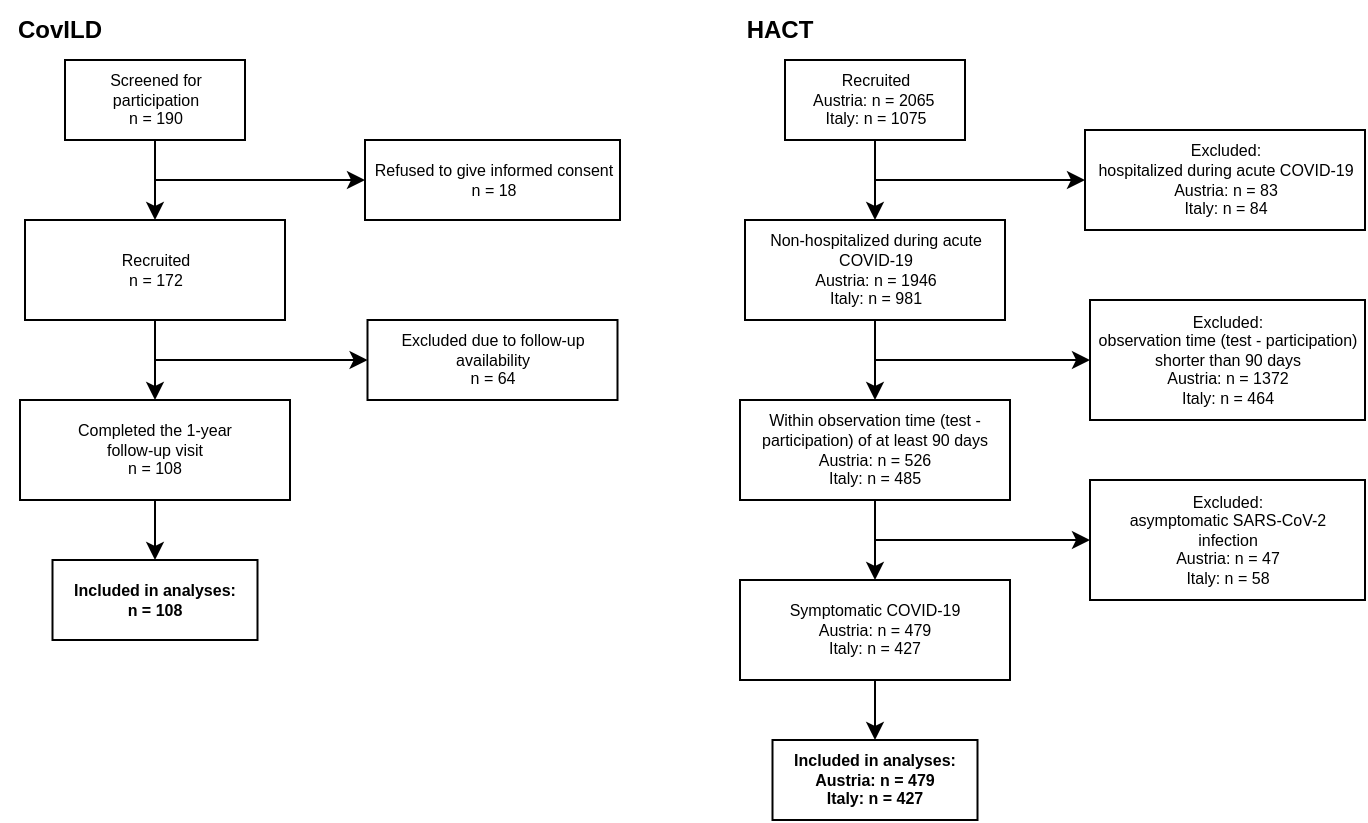 <mxfile version="18.0.1" type="device"><diagram id="kymrSNZIO9Yu_4YMd4-S" name="Page-1"><mxGraphModel dx="760" dy="597" grid="1" gridSize="10" guides="1" tooltips="1" connect="1" arrows="1" fold="1" page="1" pageScale="1" pageWidth="690" pageHeight="980" math="0" shadow="0"><root><mxCell id="0"/><mxCell id="1" parent="0"/><mxCell id="g5Aw3cn5REU3yigZvrN2-14" value="CovILD" style="text;html=1;strokeColor=none;fillColor=none;align=center;verticalAlign=middle;whiteSpace=wrap;rounded=0;fontSize=12;fontStyle=1" parent="1" vertex="1"><mxGeometry width="60" height="30" as="geometry"/></mxCell><mxCell id="g5Aw3cn5REU3yigZvrN2-15" value="HACT" style="text;html=1;strokeColor=none;fillColor=none;align=center;verticalAlign=middle;whiteSpace=wrap;rounded=0;fontSize=12;fontStyle=1" parent="1" vertex="1"><mxGeometry x="360" width="60" height="30" as="geometry"/></mxCell><mxCell id="g5Aw3cn5REU3yigZvrN2-3" value="Screened for participation&lt;br style=&quot;font-size: 8px&quot;&gt;n = 190" style="rounded=0;whiteSpace=wrap;html=1;fontSize=8;" parent="1" vertex="1"><mxGeometry x="32.5" y="30" width="90" height="40" as="geometry"/></mxCell><mxCell id="g5Aw3cn5REU3yigZvrN2-4" value="Recruited&lt;br&gt;n = 172" style="rounded=0;whiteSpace=wrap;html=1;fontSize=8;" parent="1" vertex="1"><mxGeometry x="12.5" y="110" width="130" height="50" as="geometry"/></mxCell><mxCell id="g5Aw3cn5REU3yigZvrN2-5" style="edgeStyle=orthogonalEdgeStyle;rounded=0;orthogonalLoop=1;jettySize=auto;html=1;entryX=0.5;entryY=0;entryDx=0;entryDy=0;fontSize=8;" parent="1" source="g5Aw3cn5REU3yigZvrN2-3" target="g5Aw3cn5REU3yigZvrN2-4" edge="1"><mxGeometry x="10" y="30" as="geometry"/></mxCell><mxCell id="g5Aw3cn5REU3yigZvrN2-6" value="Completed the 1-year &lt;br&gt;follow-up visit&lt;br&gt;n = 108" style="rounded=0;whiteSpace=wrap;html=1;fontSize=8;" parent="1" vertex="1"><mxGeometry x="10" y="200" width="135" height="50" as="geometry"/></mxCell><mxCell id="g5Aw3cn5REU3yigZvrN2-7" style="edgeStyle=orthogonalEdgeStyle;rounded=0;orthogonalLoop=1;jettySize=auto;html=1;entryX=0.5;entryY=0;entryDx=0;entryDy=0;fontSize=8;" parent="1" source="g5Aw3cn5REU3yigZvrN2-4" target="g5Aw3cn5REU3yigZvrN2-6" edge="1"><mxGeometry x="10" y="30" as="geometry"/></mxCell><mxCell id="g5Aw3cn5REU3yigZvrN2-8" value="Included in analyses:&lt;br style=&quot;font-size: 8px&quot;&gt;n = 108" style="rounded=0;whiteSpace=wrap;html=1;fontStyle=1;fontSize=8;" parent="1" vertex="1"><mxGeometry x="26.25" y="280" width="102.5" height="40" as="geometry"/></mxCell><mxCell id="g5Aw3cn5REU3yigZvrN2-9" style="edgeStyle=orthogonalEdgeStyle;rounded=0;orthogonalLoop=1;jettySize=auto;html=1;entryX=0.5;entryY=0;entryDx=0;entryDy=0;fontSize=8;" parent="1" source="g5Aw3cn5REU3yigZvrN2-6" target="g5Aw3cn5REU3yigZvrN2-8" edge="1"><mxGeometry x="10" y="30" as="geometry"/></mxCell><mxCell id="g5Aw3cn5REU3yigZvrN2-10" value="Refused to give informed consent&lt;br&gt;n = 18" style="rounded=0;whiteSpace=wrap;html=1;fontSize=8;" parent="1" vertex="1"><mxGeometry x="182.5" y="70" width="127.5" height="40" as="geometry"/></mxCell><mxCell id="g5Aw3cn5REU3yigZvrN2-11" style="edgeStyle=orthogonalEdgeStyle;rounded=0;orthogonalLoop=1;jettySize=auto;html=1;entryX=0;entryY=0.5;entryDx=0;entryDy=0;fontSize=8;" parent="1" source="g5Aw3cn5REU3yigZvrN2-3" target="g5Aw3cn5REU3yigZvrN2-10" edge="1"><mxGeometry x="10" y="30" as="geometry"><Array as="points"><mxPoint x="77.5" y="90"/></Array></mxGeometry></mxCell><mxCell id="g5Aw3cn5REU3yigZvrN2-12" value="Excluded due to follow-up availability&lt;br&gt;n = 64" style="rounded=0;whiteSpace=wrap;html=1;fontSize=8;" parent="1" vertex="1"><mxGeometry x="183.75" y="160" width="125" height="40" as="geometry"/></mxCell><mxCell id="g5Aw3cn5REU3yigZvrN2-13" style="edgeStyle=orthogonalEdgeStyle;rounded=0;orthogonalLoop=1;jettySize=auto;html=1;entryX=0;entryY=0.5;entryDx=0;entryDy=0;fontSize=8;" parent="1" source="g5Aw3cn5REU3yigZvrN2-4" target="g5Aw3cn5REU3yigZvrN2-12" edge="1"><mxGeometry x="10" y="30" as="geometry"><Array as="points"><mxPoint x="77.5" y="180"/><mxPoint x="184.5" y="180"/></Array></mxGeometry></mxCell><mxCell id="_BLpWY3MZK7QqgqzMw1A-1" value="Recruited&lt;br style=&quot;font-size: 8px&quot;&gt;Austria: n = 2065&amp;nbsp;&lt;br&gt;Italy: n = 1075" style="rounded=0;whiteSpace=wrap;html=1;fontSize=8;" parent="1" vertex="1"><mxGeometry x="392.5" y="30" width="90" height="40" as="geometry"/></mxCell><mxCell id="_BLpWY3MZK7QqgqzMw1A-2" value="Non-hospitalized during acute COVID-19&lt;br style=&quot;font-size: 8px&quot;&gt;Austria: n = 1946&lt;br&gt;Italy: n = 981" style="rounded=0;whiteSpace=wrap;html=1;fontSize=8;" parent="1" vertex="1"><mxGeometry x="372.5" y="110" width="130" height="50" as="geometry"/></mxCell><mxCell id="_BLpWY3MZK7QqgqzMw1A-10" style="edgeStyle=orthogonalEdgeStyle;rounded=0;orthogonalLoop=1;jettySize=auto;html=1;entryX=0.5;entryY=0;entryDx=0;entryDy=0;fontSize=8;" parent="1" source="_BLpWY3MZK7QqgqzMw1A-1" target="_BLpWY3MZK7QqgqzMw1A-2" edge="1"><mxGeometry relative="1" as="geometry"/></mxCell><mxCell id="6IePGwKyddTKPxBZfS33-2" style="edgeStyle=orthogonalEdgeStyle;rounded=0;orthogonalLoop=1;jettySize=auto;html=1;exitX=0.5;exitY=1;exitDx=0;exitDy=0;entryX=0.5;entryY=0;entryDx=0;entryDy=0;" edge="1" parent="1" source="_BLpWY3MZK7QqgqzMw1A-3" target="6IePGwKyddTKPxBZfS33-1"><mxGeometry relative="1" as="geometry"/></mxCell><mxCell id="6IePGwKyddTKPxBZfS33-5" style="edgeStyle=orthogonalEdgeStyle;rounded=0;orthogonalLoop=1;jettySize=auto;html=1;entryX=0;entryY=0.5;entryDx=0;entryDy=0;" edge="1" parent="1" source="_BLpWY3MZK7QqgqzMw1A-3" target="6IePGwKyddTKPxBZfS33-4"><mxGeometry relative="1" as="geometry"><Array as="points"><mxPoint x="438" y="270"/></Array></mxGeometry></mxCell><mxCell id="_BLpWY3MZK7QqgqzMw1A-3" value="Within observation time (test - participation) of at least 90 days&lt;br style=&quot;font-size: 8px&quot;&gt;Austria: n = 526&lt;br&gt;Italy: n = 485" style="rounded=0;whiteSpace=wrap;html=1;fontSize=8;" parent="1" vertex="1"><mxGeometry x="370" y="200" width="135" height="50" as="geometry"/></mxCell><mxCell id="_BLpWY3MZK7QqgqzMw1A-11" style="edgeStyle=orthogonalEdgeStyle;rounded=0;orthogonalLoop=1;jettySize=auto;html=1;entryX=0.5;entryY=0;entryDx=0;entryDy=0;fontSize=8;" parent="1" source="_BLpWY3MZK7QqgqzMw1A-2" target="_BLpWY3MZK7QqgqzMw1A-3" edge="1"><mxGeometry relative="1" as="geometry"/></mxCell><mxCell id="_BLpWY3MZK7QqgqzMw1A-4" value="Included in analyses:&lt;br style=&quot;font-size: 8px&quot;&gt;Austria: n = 479&lt;br&gt;Italy: n = 427" style="rounded=0;whiteSpace=wrap;html=1;fontStyle=1;fontSize=8;" parent="1" vertex="1"><mxGeometry x="386.25" y="370" width="102.5" height="40" as="geometry"/></mxCell><mxCell id="_BLpWY3MZK7QqgqzMw1A-7" value="Excluded: &lt;br&gt;hospitalized during acute COVID-19&lt;br&gt;Austria: n = 83&lt;br&gt;Italy: n = 84" style="rounded=0;whiteSpace=wrap;html=1;fontSize=8;" parent="1" vertex="1"><mxGeometry x="542.5" y="65" width="140" height="50" as="geometry"/></mxCell><mxCell id="_BLpWY3MZK7QqgqzMw1A-14" style="edgeStyle=orthogonalEdgeStyle;rounded=0;orthogonalLoop=1;jettySize=auto;html=1;entryX=0;entryY=0.5;entryDx=0;entryDy=0;fontSize=8;" parent="1" source="_BLpWY3MZK7QqgqzMw1A-1" target="_BLpWY3MZK7QqgqzMw1A-7" edge="1"><mxGeometry relative="1" as="geometry"><Array as="points"><mxPoint x="437.5" y="90"/></Array></mxGeometry></mxCell><mxCell id="_BLpWY3MZK7QqgqzMw1A-9" value="Excluded:&lt;br&gt;observation time (test - participation) shorter than 90 days&lt;br&gt;Austria: n = 1372&lt;br&gt;Italy: n = 464" style="rounded=0;whiteSpace=wrap;html=1;fontSize=8;" parent="1" vertex="1"><mxGeometry x="545" y="150" width="137.5" height="60" as="geometry"/></mxCell><mxCell id="_BLpWY3MZK7QqgqzMw1A-13" style="edgeStyle=orthogonalEdgeStyle;rounded=0;orthogonalLoop=1;jettySize=auto;html=1;entryX=0;entryY=0.5;entryDx=0;entryDy=0;fontSize=8;" parent="1" source="_BLpWY3MZK7QqgqzMw1A-2" target="_BLpWY3MZK7QqgqzMw1A-9" edge="1"><mxGeometry relative="1" as="geometry"><Array as="points"><mxPoint x="437.5" y="180"/><mxPoint x="544.5" y="180"/></Array></mxGeometry></mxCell><mxCell id="6IePGwKyddTKPxBZfS33-3" style="edgeStyle=orthogonalEdgeStyle;rounded=0;orthogonalLoop=1;jettySize=auto;html=1;entryX=0.5;entryY=0;entryDx=0;entryDy=0;" edge="1" parent="1" source="6IePGwKyddTKPxBZfS33-1" target="_BLpWY3MZK7QqgqzMw1A-4"><mxGeometry relative="1" as="geometry"/></mxCell><mxCell id="6IePGwKyddTKPxBZfS33-1" value="Symptomatic COVID-19&lt;br style=&quot;font-size: 8px&quot;&gt;Austria: n = 479&lt;br&gt;Italy: n = 427" style="rounded=0;whiteSpace=wrap;html=1;fontSize=8;" vertex="1" parent="1"><mxGeometry x="370" y="290" width="135" height="50" as="geometry"/></mxCell><mxCell id="6IePGwKyddTKPxBZfS33-4" value="Excluded:&lt;br&gt;asymptomatic SARS-CoV-2 &lt;br&gt;infection&lt;br&gt;Austria: n = 47&lt;br&gt;Italy: n = 58" style="rounded=0;whiteSpace=wrap;html=1;fontSize=8;" vertex="1" parent="1"><mxGeometry x="545" y="240" width="137.5" height="60" as="geometry"/></mxCell></root></mxGraphModel></diagram></mxfile>